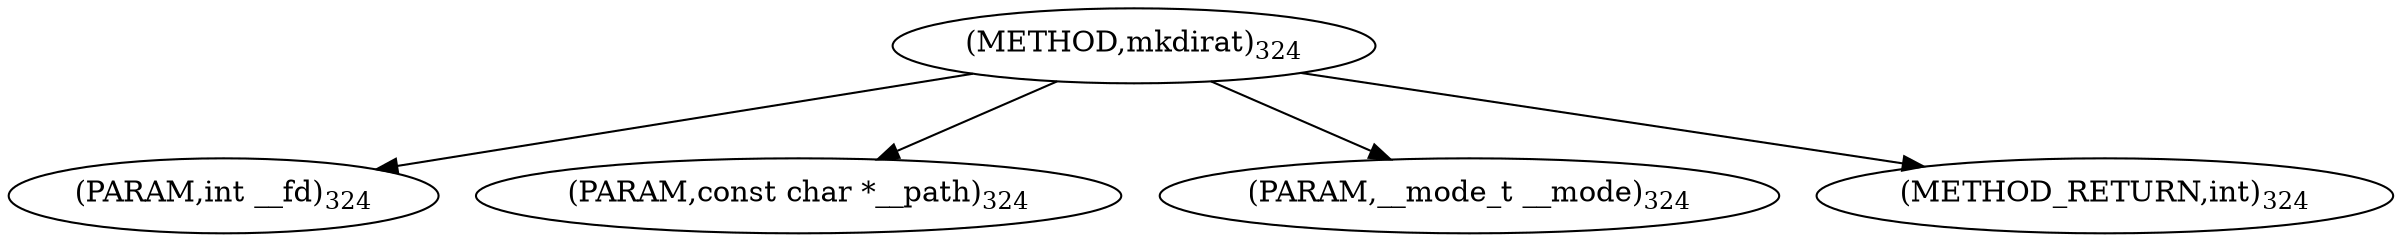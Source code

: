 digraph "mkdirat" {  
"33473" [label = <(METHOD,mkdirat)<SUB>324</SUB>> ]
"33474" [label = <(PARAM,int __fd)<SUB>324</SUB>> ]
"33475" [label = <(PARAM,const char *__path)<SUB>324</SUB>> ]
"33476" [label = <(PARAM,__mode_t __mode)<SUB>324</SUB>> ]
"33477" [label = <(METHOD_RETURN,int)<SUB>324</SUB>> ]
  "33473" -> "33474" 
  "33473" -> "33475" 
  "33473" -> "33476" 
  "33473" -> "33477" 
}
